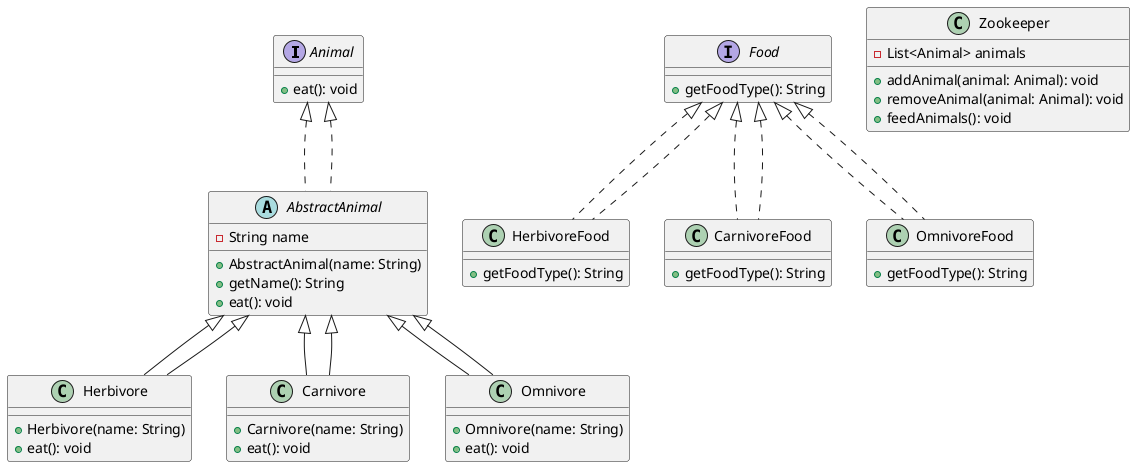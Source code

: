 @startuml

interface Animal {
  + eat(): void
}

abstract class AbstractAnimal implements Animal {
  - String name
  + AbstractAnimal(name: String)
  + getName(): String
  + eat(): void
}

interface Food {
  + getFoodType(): String
}

class HerbivoreFood implements Food {
  + getFoodType(): String
}

class CarnivoreFood implements Food {
  + getFoodType(): String
}

class OmnivoreFood implements Food {
  + getFoodType(): String
}

class Herbivore extends AbstractAnimal {
  + Herbivore(name: String)
  + eat(): void
}

class Carnivore extends AbstractAnimal {
  + Carnivore(name: String)
  + eat(): void
}

class Omnivore extends AbstractAnimal {
  + Omnivore(name: String)
  + eat(): void
}

class Zookeeper {
  - List<Animal> animals
  + addAnimal(animal: Animal): void
  + removeAnimal(animal: Animal): void
  + feedAnimals(): void
}

Animal <|.. AbstractAnimal
Food <|.. HerbivoreFood
Food <|.. CarnivoreFood
Food <|.. OmnivoreFood
AbstractAnimal <|-- Herbivore
AbstractAnimal <|-- Carnivore
AbstractAnimal <|-- Omnivore

@enduml

